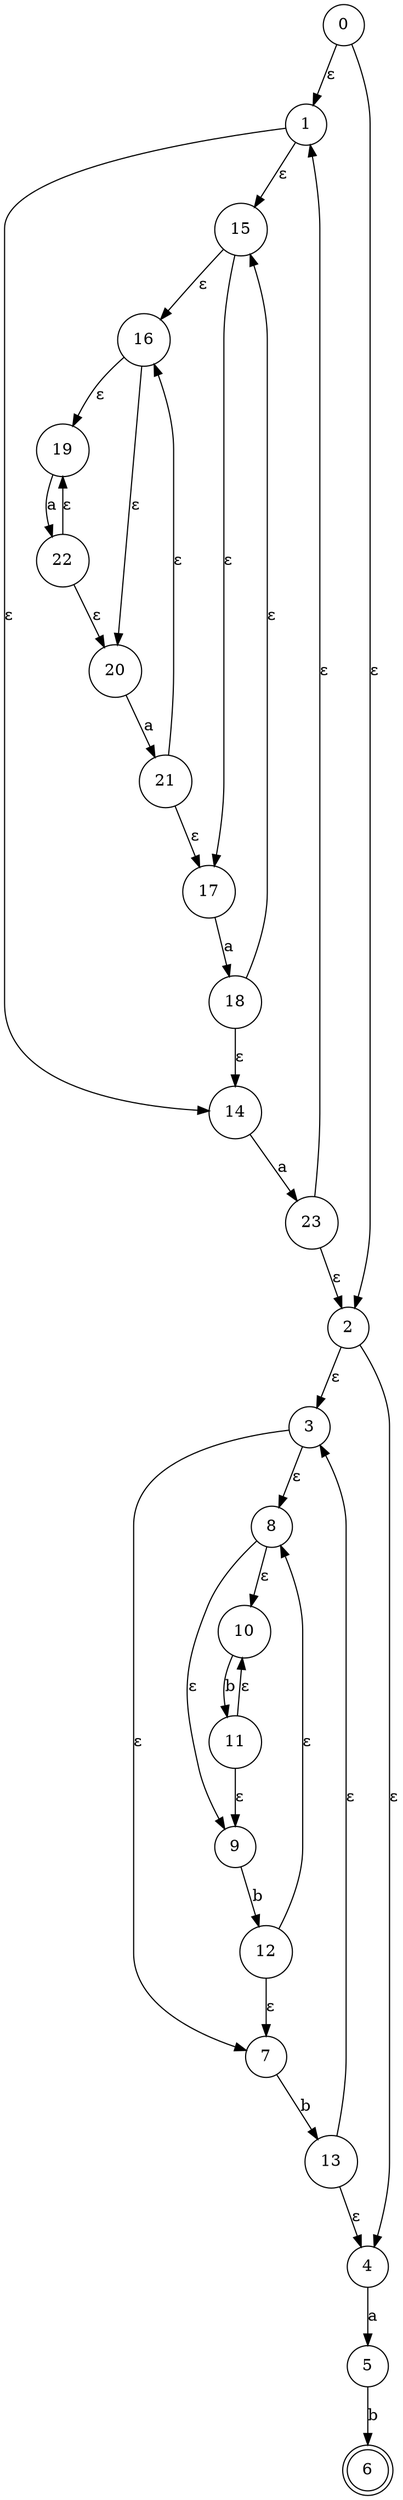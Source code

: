 digraph {
	0 [shape=circle]
	0 -> 1 [label="ε"]
	0 -> 2 [label="ε"]
	2 [shape=circle]
	2 -> 3 [label="ε"]
	2 -> 4 [label="ε"]
	4 [shape=circle]
	4 -> 5 [label=a]
	5 [shape=circle]
	5 -> 6 [label=b]
	6 [shape=doublecircle]
	3 [shape=circle]
	3 -> 7 [label="ε"]
	3 -> 8 [label="ε"]
	8 [shape=circle]
	8 -> 9 [label="ε"]
	8 -> 10 [label="ε"]
	10 [shape=circle]
	10 -> 11 [label=b]
	11 [shape=circle]
	11 -> 9 [label="ε"]
	11 -> 10 [label="ε"]
	9 [shape=circle]
	9 -> 12 [label=b]
	12 [shape=circle]
	12 -> 7 [label="ε"]
	12 -> 8 [label="ε"]
	7 [shape=circle]
	7 -> 13 [label=b]
	13 [shape=circle]
	13 -> 3 [label="ε"]
	13 -> 4 [label="ε"]
	1 [shape=circle]
	1 -> 14 [label="ε"]
	1 -> 15 [label="ε"]
	15 [shape=circle]
	15 -> 16 [label="ε"]
	15 -> 17 [label="ε"]
	17 [shape=circle]
	17 -> 18 [label=a]
	18 [shape=circle]
	18 -> 14 [label="ε"]
	18 -> 15 [label="ε"]
	16 [shape=circle]
	16 -> 19 [label="ε"]
	16 -> 20 [label="ε"]
	20 [shape=circle]
	20 -> 21 [label=a]
	21 [shape=circle]
	21 -> 16 [label="ε"]
	21 -> 17 [label="ε"]
	19 [shape=circle]
	19 -> 22 [label=a]
	22 [shape=circle]
	22 -> 19 [label="ε"]
	22 -> 20 [label="ε"]
	14 [shape=circle]
	14 -> 23 [label=a]
	23 [shape=circle]
	23 -> 1 [label="ε"]
	23 -> 2 [label="ε"]
}

